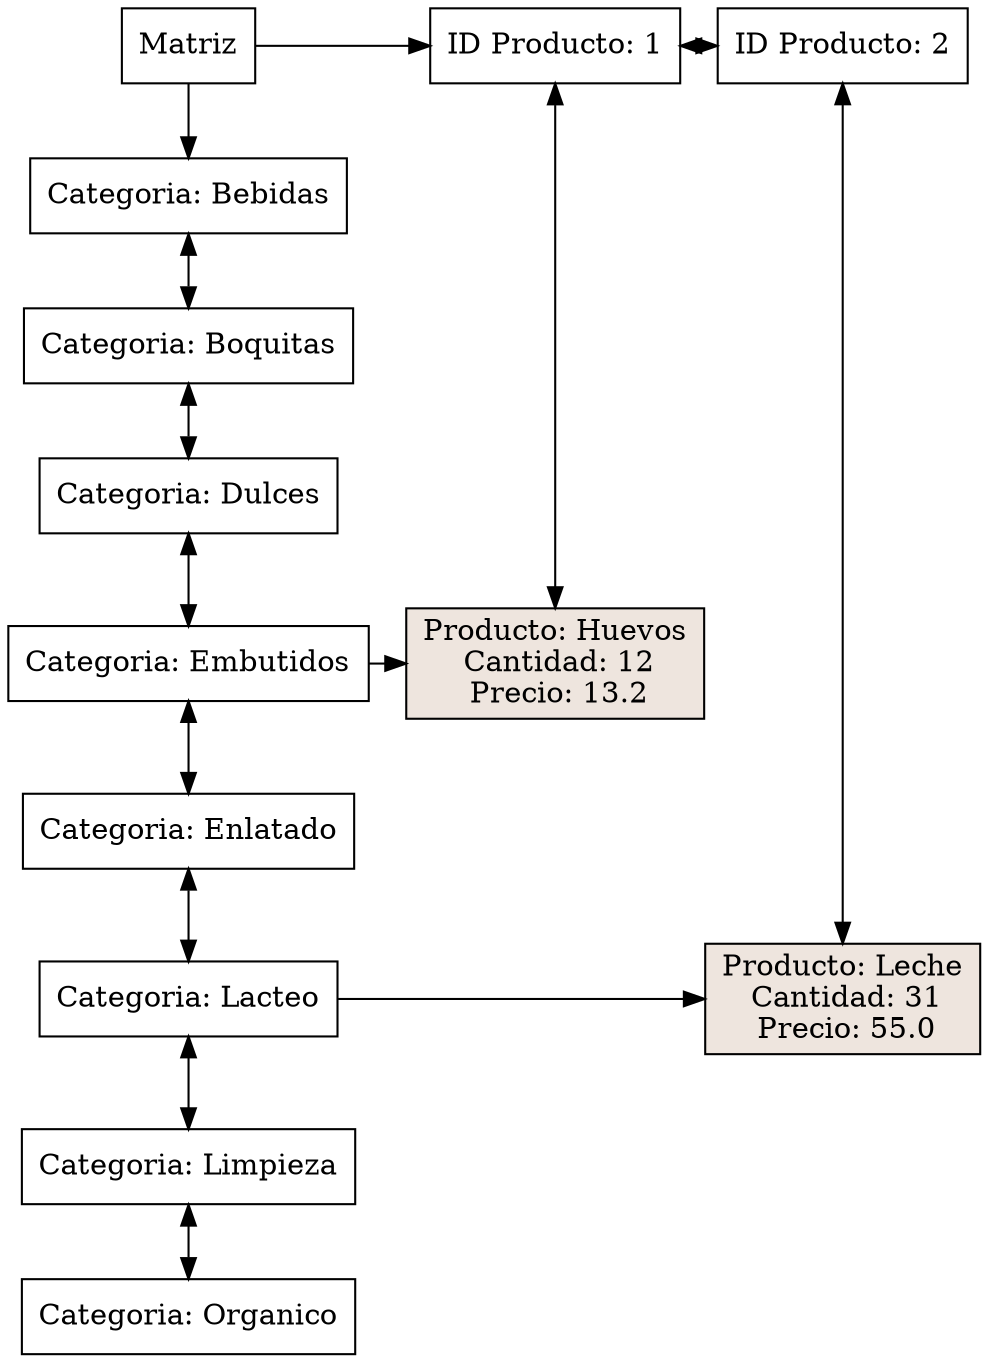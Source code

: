 digraph G{
node [shape = box]
raiz[label="Matriz"  group=1];
1882024626 [label="Categoria: Bebidas" group = 1];
1516575667 [label="Categoria: Boquitas" group = 1];
1120436845 [label="Categoria: Dulces" group = 1];
182012127 [label="Categoria: Embutidos" group = 1];
1668568105 [label="Categoria: Enlatado" group = 1];
289305463 [label="Categoria: Lacteo" group = 1];
400769239 [label="Categoria: Limpieza" group = 1];
1463577924 [label="Categoria: Organico" group = 1];
1882024626->1516575667[dir=both];
1516575667->1120436845[dir=both];
1120436845->182012127[dir=both];
182012127->1668568105[dir=both];
1668568105->289305463[dir=both];
289305463->400769239[dir=both];
400769239->1463577924[dir=both];
649193886 [label="ID Producto: 1" group = 3];
249519909 [label="ID Producto: 2" group = 4];
649193886->249519909[dir=both];
raiz ->1882024626
raiz ->649193886
{ rank  = same; raiz 
649193886;
249519909;
}
184222762 [style=filled,fillcolor=seashell2,label= "Producto: Huevos&#92;n Cantidad: 12&#92;n Precio: 13.2" group = 3 ];
1263047086 [style=filled,fillcolor=seashell2,label= "Producto: Leche&#92;n Cantidad: 31&#92;n Precio: 55.0" group = 4 ];
182012127->184222762
{ rank = same; 182012127;
184222762;
}
289305463->1263047086
{ rank = same; 289305463;
1263047086;
}
649193886->184222762[dir=both];
249519909->1263047086[dir=both];
}
